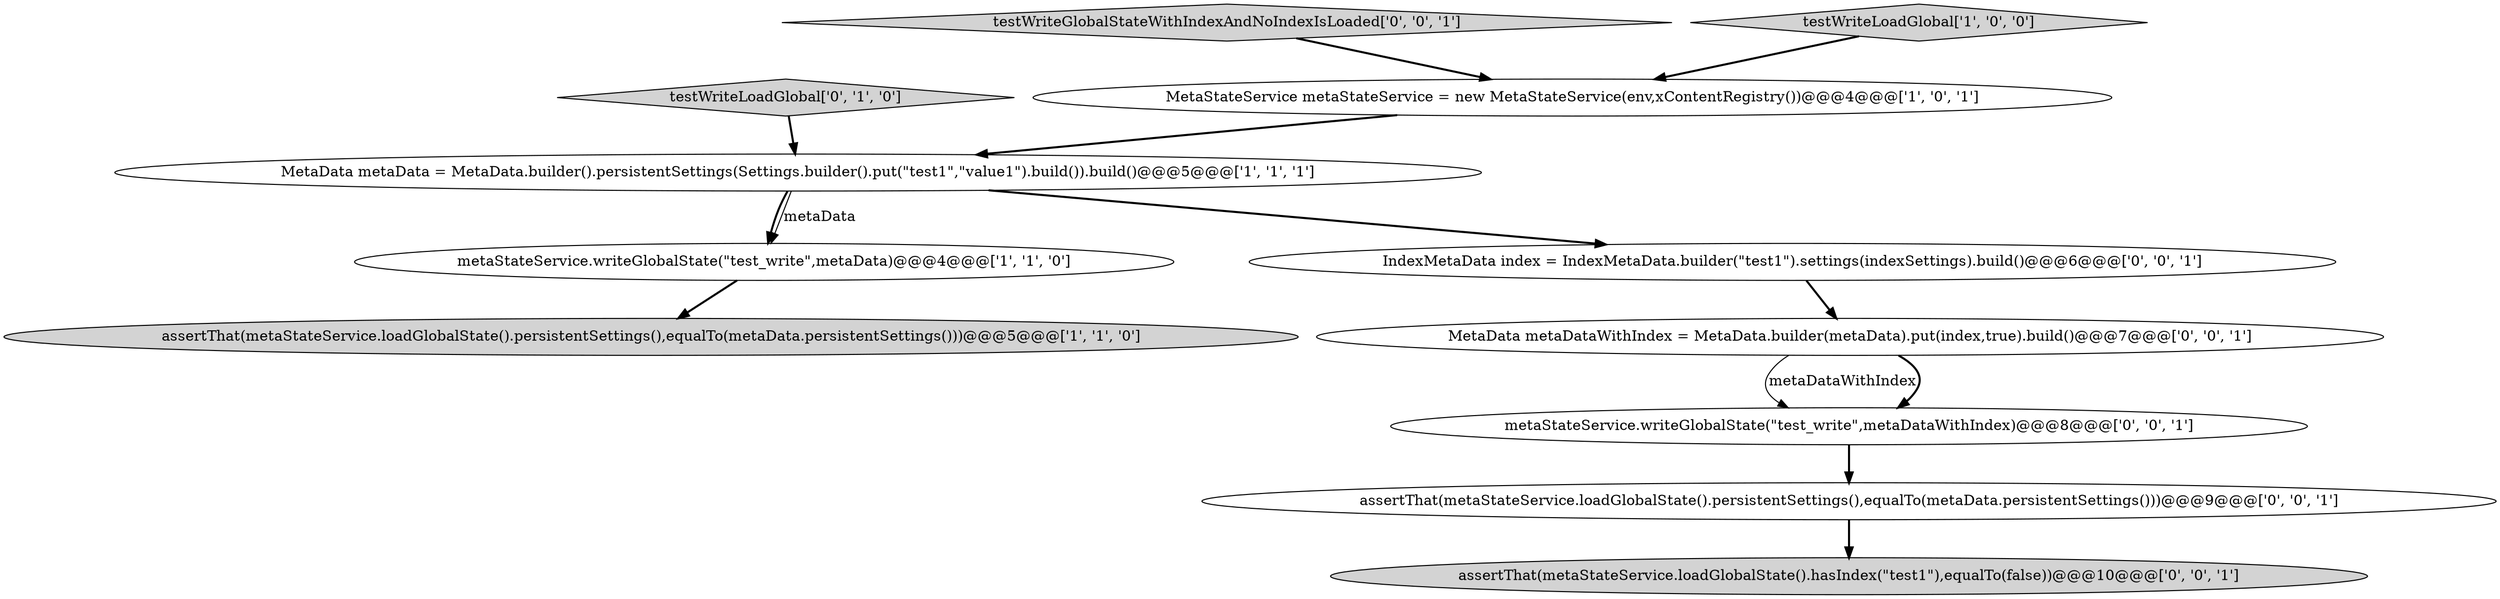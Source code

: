 digraph {
10 [style = filled, label = "metaStateService.writeGlobalState(\"test_write\",metaDataWithIndex)@@@8@@@['0', '0', '1']", fillcolor = white, shape = ellipse image = "AAA0AAABBB3BBB"];
4 [style = filled, label = "MetaData metaData = MetaData.builder().persistentSettings(Settings.builder().put(\"test1\",\"value1\").build()).build()@@@5@@@['1', '1', '1']", fillcolor = white, shape = ellipse image = "AAA0AAABBB1BBB"];
6 [style = filled, label = "assertThat(metaStateService.loadGlobalState().hasIndex(\"test1\"),equalTo(false))@@@10@@@['0', '0', '1']", fillcolor = lightgray, shape = ellipse image = "AAA0AAABBB3BBB"];
5 [style = filled, label = "testWriteLoadGlobal['0', '1', '0']", fillcolor = lightgray, shape = diamond image = "AAA0AAABBB2BBB"];
9 [style = filled, label = "testWriteGlobalStateWithIndexAndNoIndexIsLoaded['0', '0', '1']", fillcolor = lightgray, shape = diamond image = "AAA0AAABBB3BBB"];
2 [style = filled, label = "metaStateService.writeGlobalState(\"test_write\",metaData)@@@4@@@['1', '1', '0']", fillcolor = white, shape = ellipse image = "AAA0AAABBB1BBB"];
7 [style = filled, label = "MetaData metaDataWithIndex = MetaData.builder(metaData).put(index,true).build()@@@7@@@['0', '0', '1']", fillcolor = white, shape = ellipse image = "AAA0AAABBB3BBB"];
3 [style = filled, label = "testWriteLoadGlobal['1', '0', '0']", fillcolor = lightgray, shape = diamond image = "AAA0AAABBB1BBB"];
8 [style = filled, label = "assertThat(metaStateService.loadGlobalState().persistentSettings(),equalTo(metaData.persistentSettings()))@@@9@@@['0', '0', '1']", fillcolor = white, shape = ellipse image = "AAA0AAABBB3BBB"];
11 [style = filled, label = "IndexMetaData index = IndexMetaData.builder(\"test1\").settings(indexSettings).build()@@@6@@@['0', '0', '1']", fillcolor = white, shape = ellipse image = "AAA0AAABBB3BBB"];
0 [style = filled, label = "assertThat(metaStateService.loadGlobalState().persistentSettings(),equalTo(metaData.persistentSettings()))@@@5@@@['1', '1', '0']", fillcolor = lightgray, shape = ellipse image = "AAA0AAABBB1BBB"];
1 [style = filled, label = "MetaStateService metaStateService = new MetaStateService(env,xContentRegistry())@@@4@@@['1', '0', '1']", fillcolor = white, shape = ellipse image = "AAA0AAABBB1BBB"];
4->11 [style = bold, label=""];
7->10 [style = solid, label="metaDataWithIndex"];
2->0 [style = bold, label=""];
10->8 [style = bold, label=""];
8->6 [style = bold, label=""];
9->1 [style = bold, label=""];
7->10 [style = bold, label=""];
5->4 [style = bold, label=""];
3->1 [style = bold, label=""];
4->2 [style = bold, label=""];
1->4 [style = bold, label=""];
11->7 [style = bold, label=""];
4->2 [style = solid, label="metaData"];
}
